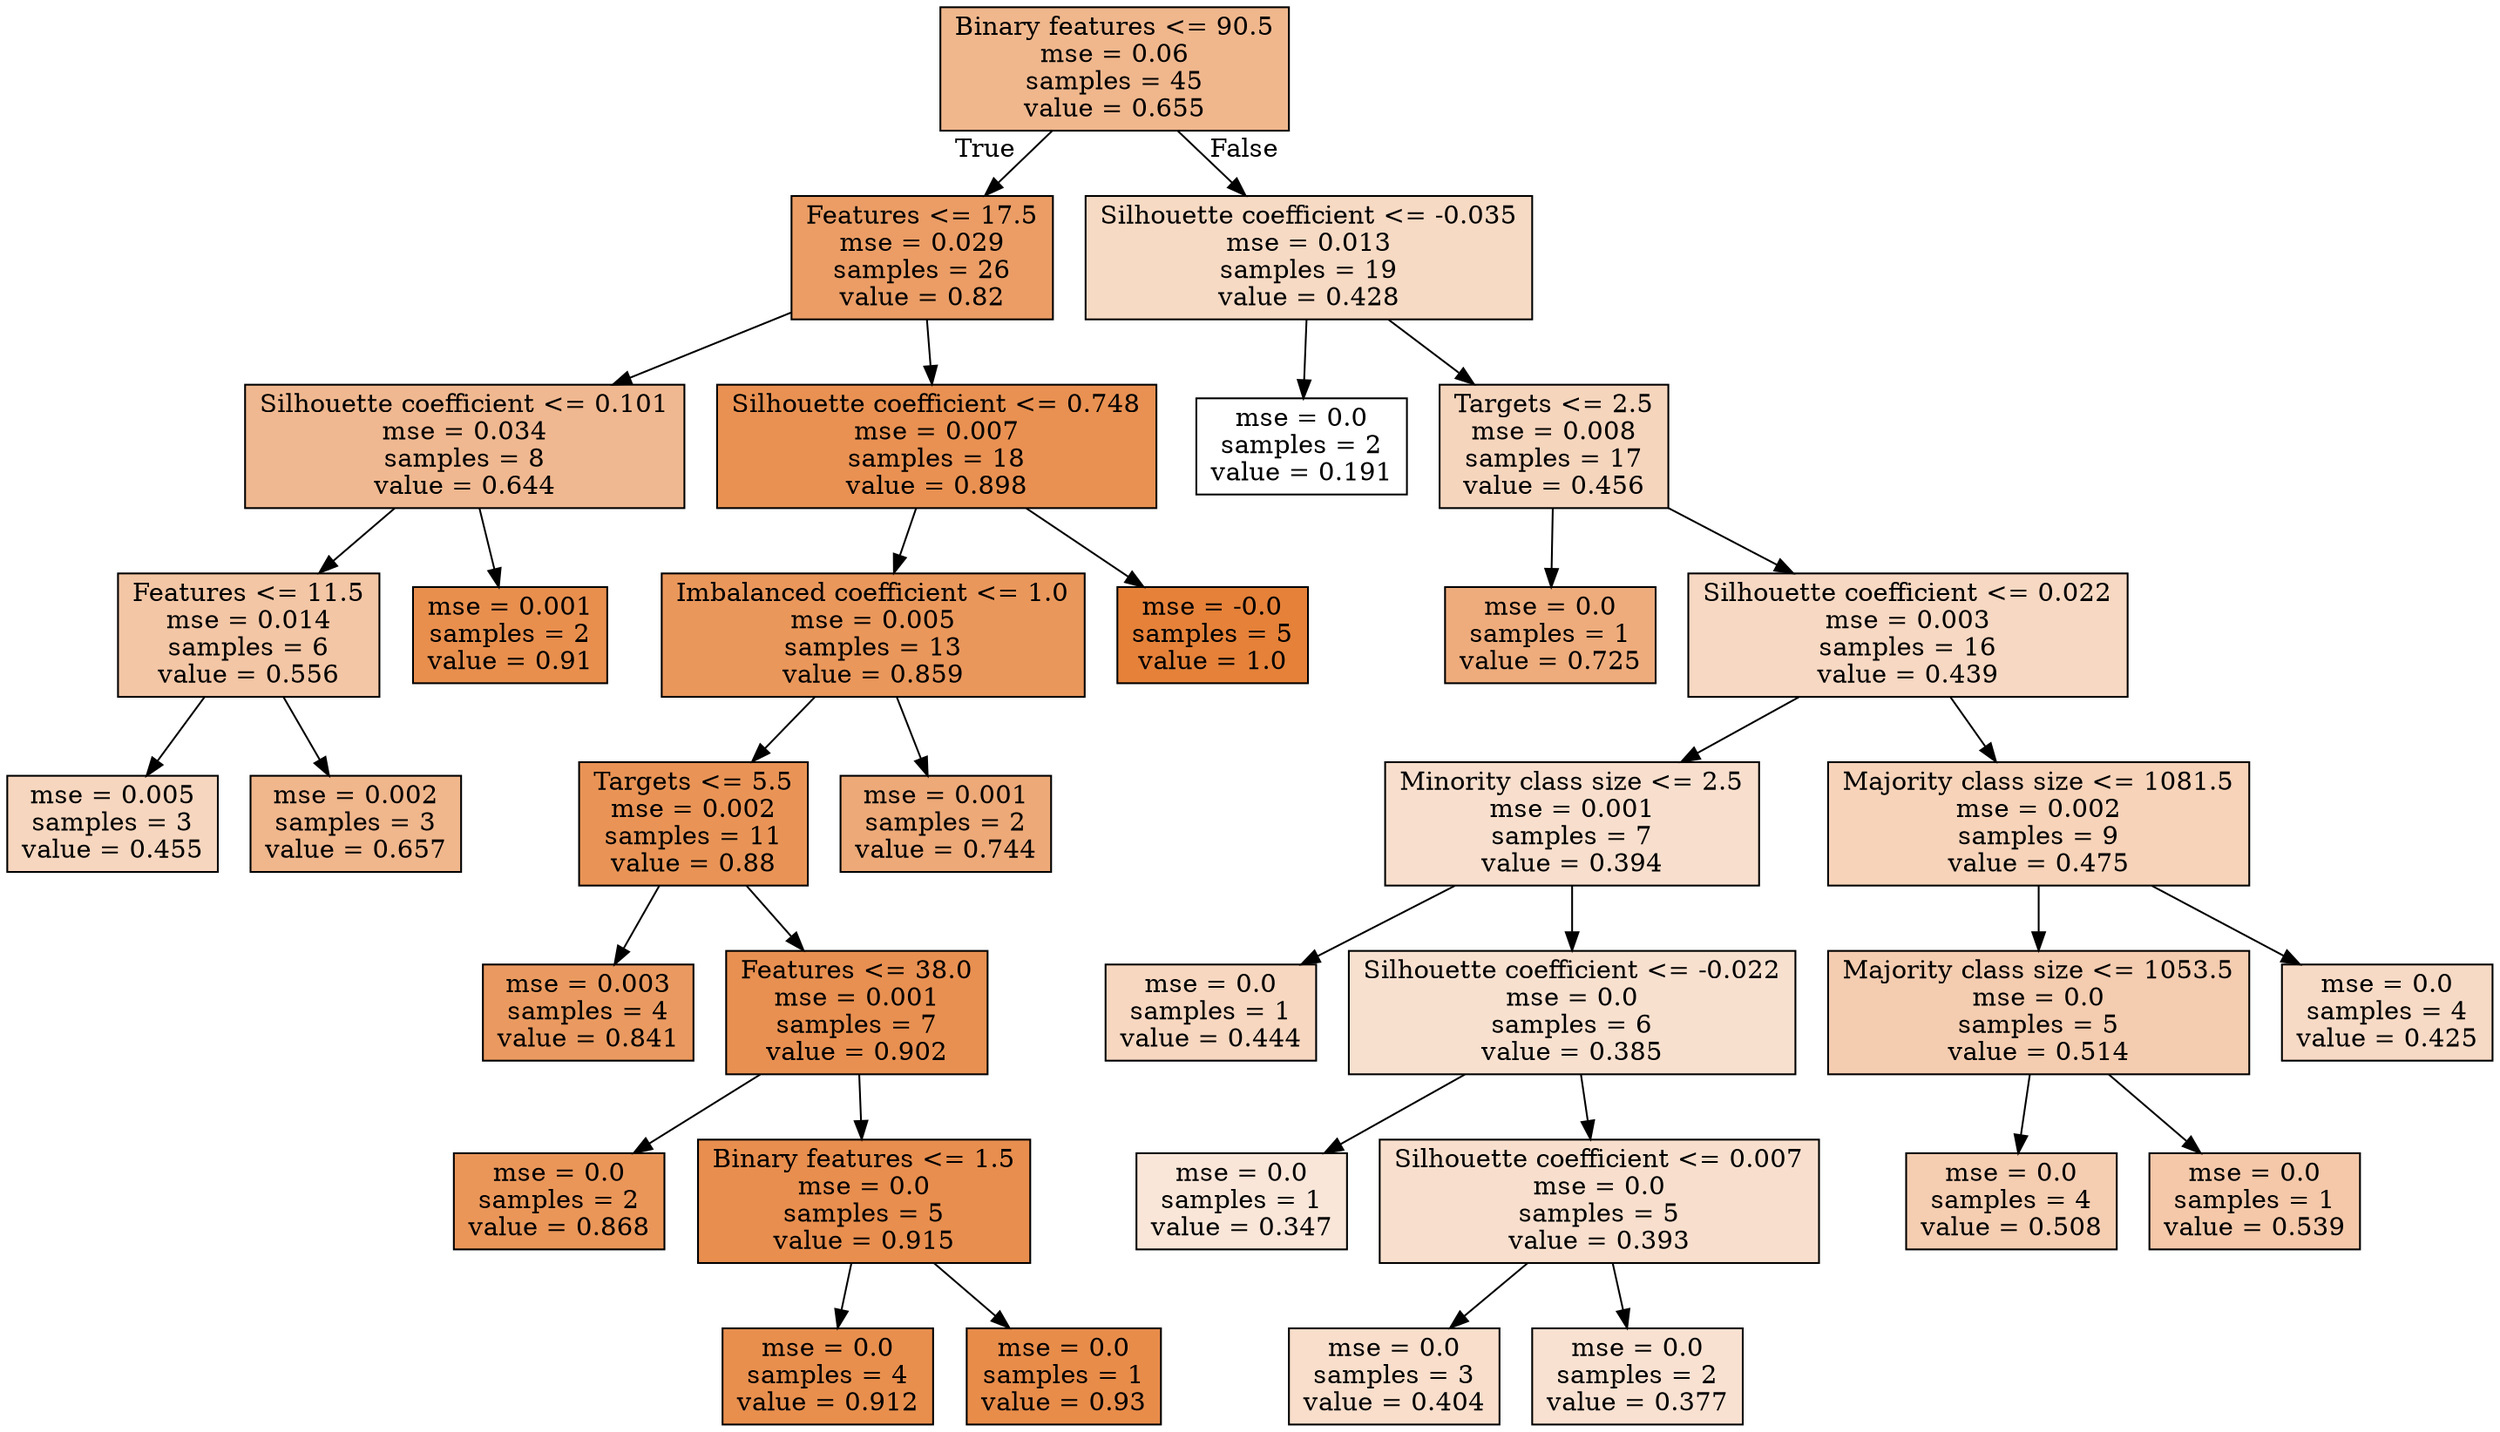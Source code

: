 digraph Tree {
node [shape=box, style="filled", color="black"] ;
0 [label="Binary features <= 90.5\nmse = 0.06\nsamples = 45\nvalue = 0.655", fillcolor="#e5813992"] ;
1 [label="Features <= 17.5\nmse = 0.029\nsamples = 26\nvalue = 0.82", fillcolor="#e58139c6"] ;
0 -> 1 [labeldistance=2.5, labelangle=45, headlabel="True"] ;
2 [label="Silhouette coefficient <= 0.101\nmse = 0.034\nsamples = 8\nvalue = 0.644", fillcolor="#e581398f"] ;
1 -> 2 ;
3 [label="Features <= 11.5\nmse = 0.014\nsamples = 6\nvalue = 0.556", fillcolor="#e5813973"] ;
2 -> 3 ;
4 [label="mse = 0.005\nsamples = 3\nvalue = 0.455", fillcolor="#e5813953"] ;
3 -> 4 ;
5 [label="mse = 0.002\nsamples = 3\nvalue = 0.657", fillcolor="#e5813993"] ;
3 -> 5 ;
6 [label="mse = 0.001\nsamples = 2\nvalue = 0.91", fillcolor="#e58139e3"] ;
2 -> 6 ;
7 [label="Silhouette coefficient <= 0.748\nmse = 0.007\nsamples = 18\nvalue = 0.898", fillcolor="#e58139df"] ;
1 -> 7 ;
8 [label="Imbalanced coefficient <= 1.0\nmse = 0.005\nsamples = 13\nvalue = 0.859", fillcolor="#e58139d3"] ;
7 -> 8 ;
9 [label="Targets <= 5.5\nmse = 0.002\nsamples = 11\nvalue = 0.88", fillcolor="#e58139d9"] ;
8 -> 9 ;
10 [label="mse = 0.003\nsamples = 4\nvalue = 0.841", fillcolor="#e58139cd"] ;
9 -> 10 ;
11 [label="Features <= 38.0\nmse = 0.001\nsamples = 7\nvalue = 0.902", fillcolor="#e58139e0"] ;
9 -> 11 ;
12 [label="mse = 0.0\nsamples = 2\nvalue = 0.868", fillcolor="#e58139d5"] ;
11 -> 12 ;
13 [label="Binary features <= 1.5\nmse = 0.0\nsamples = 5\nvalue = 0.915", fillcolor="#e58139e4"] ;
11 -> 13 ;
14 [label="mse = 0.0\nsamples = 4\nvalue = 0.912", fillcolor="#e58139e3"] ;
13 -> 14 ;
15 [label="mse = 0.0\nsamples = 1\nvalue = 0.93", fillcolor="#e58139e9"] ;
13 -> 15 ;
16 [label="mse = 0.001\nsamples = 2\nvalue = 0.744", fillcolor="#e58139ae"] ;
8 -> 16 ;
17 [label="mse = -0.0\nsamples = 5\nvalue = 1.0", fillcolor="#e58139ff"] ;
7 -> 17 ;
18 [label="Silhouette coefficient <= -0.035\nmse = 0.013\nsamples = 19\nvalue = 0.428", fillcolor="#e581394b"] ;
0 -> 18 [labeldistance=2.5, labelangle=-45, headlabel="False"] ;
19 [label="mse = 0.0\nsamples = 2\nvalue = 0.191", fillcolor="#e5813900"] ;
18 -> 19 ;
20 [label="Targets <= 2.5\nmse = 0.008\nsamples = 17\nvalue = 0.456", fillcolor="#e5813954"] ;
18 -> 20 ;
21 [label="mse = 0.0\nsamples = 1\nvalue = 0.725", fillcolor="#e58139a8"] ;
20 -> 21 ;
22 [label="Silhouette coefficient <= 0.022\nmse = 0.003\nsamples = 16\nvalue = 0.439", fillcolor="#e581394e"] ;
20 -> 22 ;
23 [label="Minority class size <= 2.5\nmse = 0.001\nsamples = 7\nvalue = 0.394", fillcolor="#e5813940"] ;
22 -> 23 ;
24 [label="mse = 0.0\nsamples = 1\nvalue = 0.444", fillcolor="#e5813950"] ;
23 -> 24 ;
25 [label="Silhouette coefficient <= -0.022\nmse = 0.0\nsamples = 6\nvalue = 0.385", fillcolor="#e581393d"] ;
23 -> 25 ;
26 [label="mse = 0.0\nsamples = 1\nvalue = 0.347", fillcolor="#e5813931"] ;
25 -> 26 ;
27 [label="Silhouette coefficient <= 0.007\nmse = 0.0\nsamples = 5\nvalue = 0.393", fillcolor="#e5813940"] ;
25 -> 27 ;
28 [label="mse = 0.0\nsamples = 3\nvalue = 0.404", fillcolor="#e5813943"] ;
27 -> 28 ;
29 [label="mse = 0.0\nsamples = 2\nvalue = 0.377", fillcolor="#e581393b"] ;
27 -> 29 ;
30 [label="Majority class size <= 1081.5\nmse = 0.002\nsamples = 9\nvalue = 0.475", fillcolor="#e5813959"] ;
22 -> 30 ;
31 [label="Majority class size <= 1053.5\nmse = 0.0\nsamples = 5\nvalue = 0.514", fillcolor="#e5813966"] ;
30 -> 31 ;
32 [label="mse = 0.0\nsamples = 4\nvalue = 0.508", fillcolor="#e5813964"] ;
31 -> 32 ;
33 [label="mse = 0.0\nsamples = 1\nvalue = 0.539", fillcolor="#e581396e"] ;
31 -> 33 ;
34 [label="mse = 0.0\nsamples = 4\nvalue = 0.425", fillcolor="#e581394a"] ;
30 -> 34 ;
}